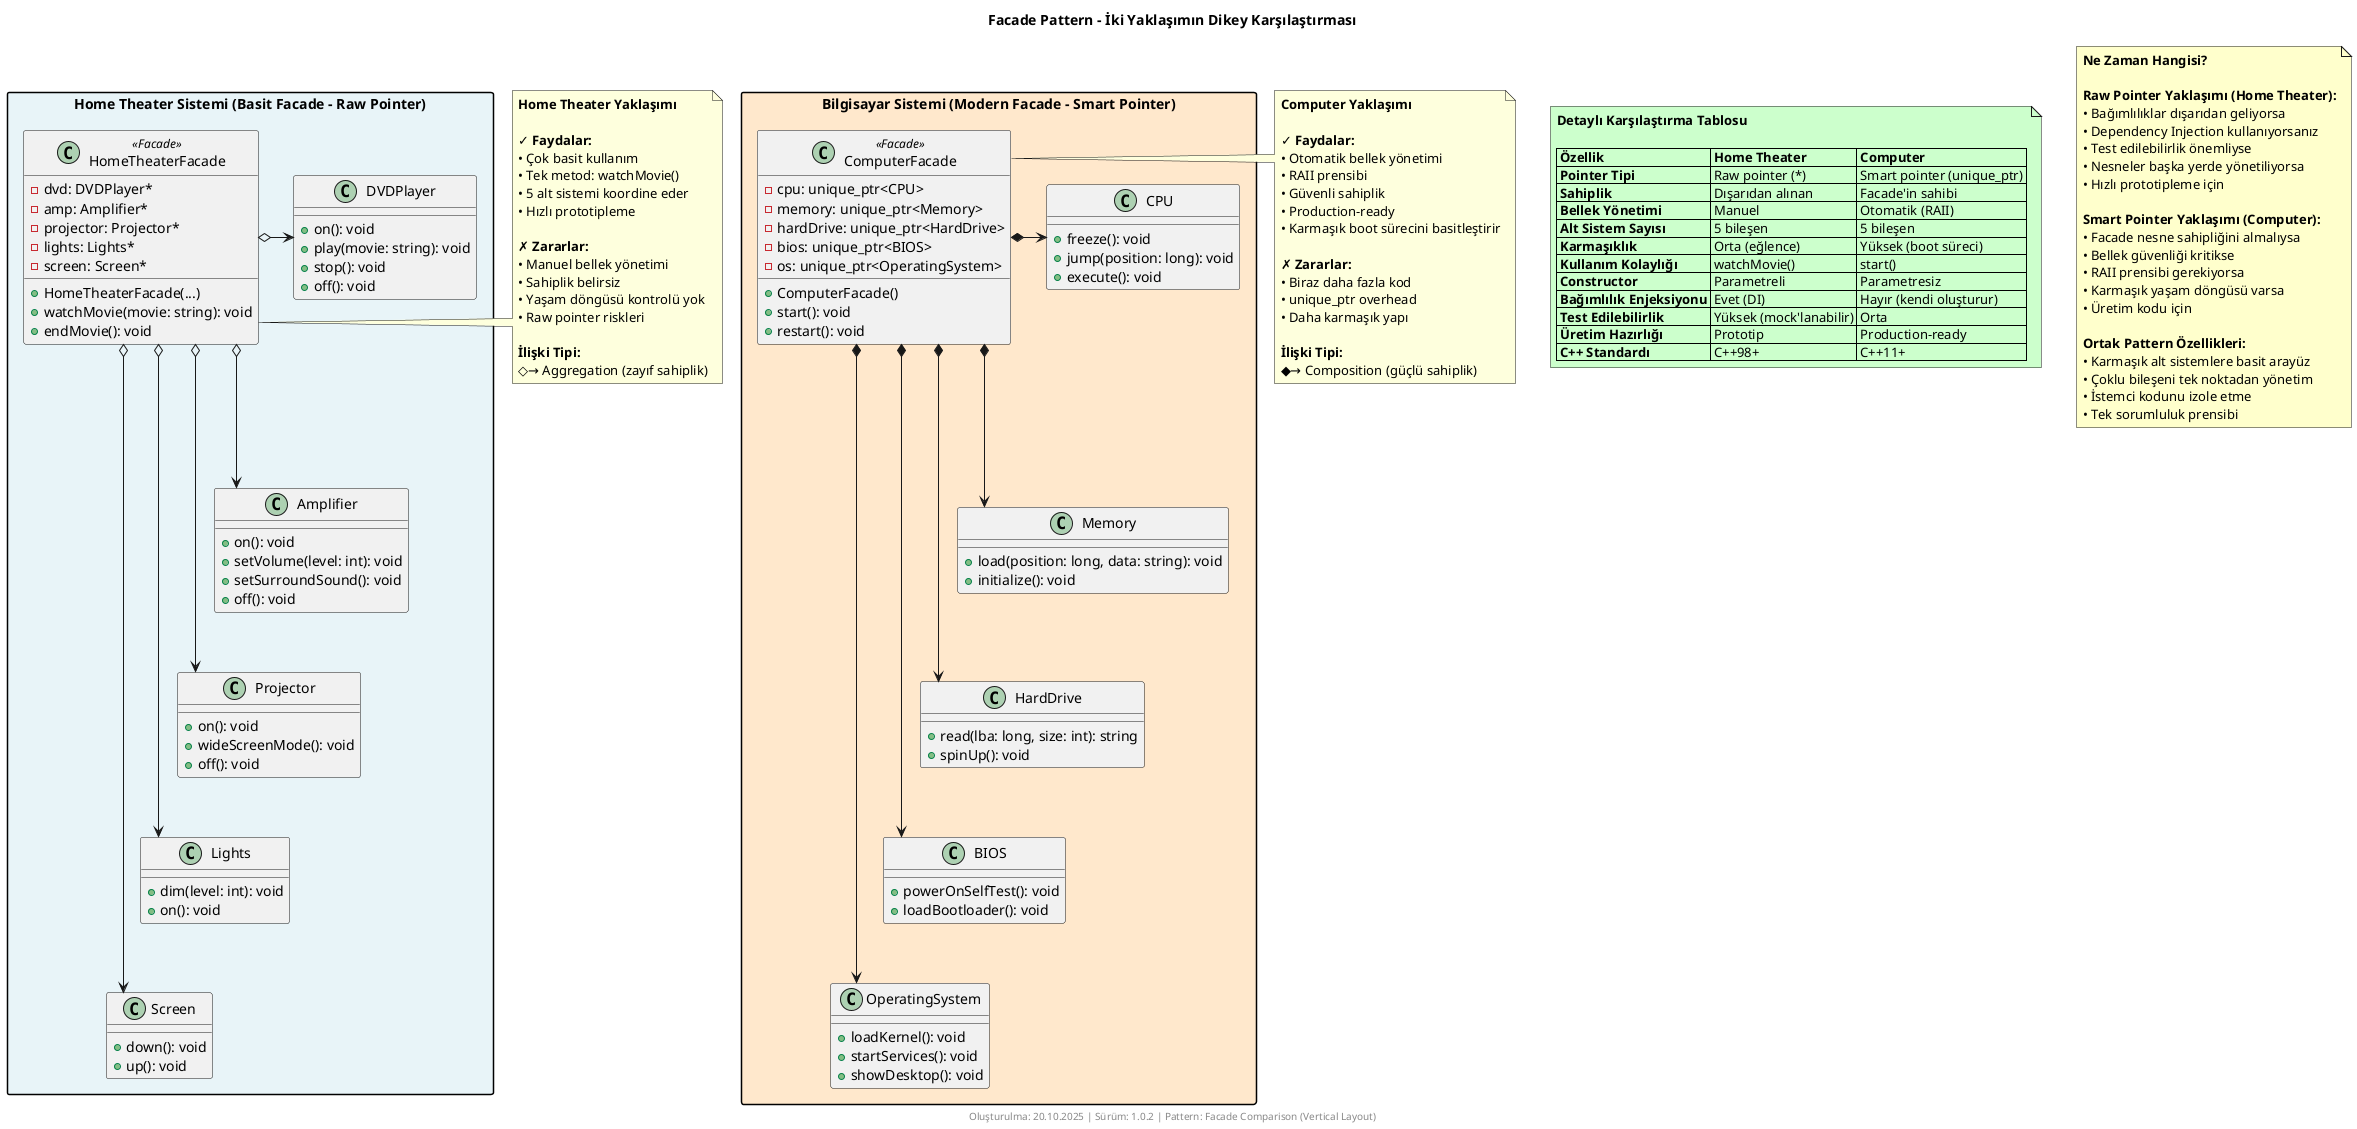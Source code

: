 @startuml facade-pattern-comparison-vertical
/'
 * @file facade-pattern-comparison-vertical.puml
 * @brief İki farklı Facade Pattern uygulamasının dikey karşılaştırmalı class diyagramı
 * @author AI Assistant
 * @date 20.10.2025
 * @version 1.0.2
 * 
 * @description Bu diyagram Home Theater ve Computer Facade uygulamalarını
 *              alt alta göstererek Facade Pattern'in farklı kullanım
 *              senaryolarını karşılaştırır
 '/

title Facade Pattern - İki Yaklaşımın Dikey Karşılaştırması

skinparam packageStyle rectangle
skinparam shadowing false
skinparam linetype ortho

' ============================================
' ÜST KISIM - HOME THEATER FACADE
' ============================================

package "Home Theater Sistemi (Basit Facade - Raw Pointer)" #E8F4F8 {
    
    class HomeTheaterFacade <<Facade>> {
        -dvd: DVDPlayer*
        -amp: Amplifier*
        -projector: Projector*
        -lights: Lights*
        -screen: Screen*
        __
        +HomeTheaterFacade(...)
        +watchMovie(movie: string): void
        +endMovie(): void
    }
    
    class DVDPlayer {
        +on(): void
        +play(movie: string): void
        +stop(): void
        +off(): void
    }
    
    class Amplifier {
        +on(): void
        +setVolume(level: int): void
        +setSurroundSound(): void
        +off(): void
    }
    
    class Projector {
        +on(): void
        +wideScreenMode(): void
        +off(): void
    }
    
    class Lights {
        +dim(level: int): void
        +on(): void
    }
    
    class Screen {
        +down(): void
        +up(): void
    }
    
    ' İlişkiler - yatay düzenleme
    HomeTheaterFacade o-right-> DVDPlayer
    HomeTheaterFacade o-right-> Amplifier
    HomeTheaterFacade o-right-> Projector
    HomeTheaterFacade o-right-> Lights
    HomeTheaterFacade o-right-> Screen
    
    DVDPlayer -[hidden]down- Amplifier
    Amplifier -[hidden]down- Projector
    Projector -[hidden]down- Lights
    Lights -[hidden]down- Screen
}

note right of HomeTheaterFacade
    **Home Theater Yaklaşımı**
    
    **✓ Faydalar:**
    • Çok basit kullanım
    • Tek metod: watchMovie()
    • 5 alt sistemi koordine eder
    • Hızlı prototipleme
    
    **✗ Zararlar:**
    • Manuel bellek yönetimi
    • Sahiplik belirsiz
    • Yaşam döngüsü kontrolü yok
    • Raw pointer riskleri
    
    **İlişki Tipi:**
    ◇→ Aggregation (zayıf sahiplik)
end note

' ============================================
' ALT KISIM - COMPUTER FACADE
' ============================================

package "Bilgisayar Sistemi (Modern Facade - Smart Pointer)" #FFE8CC {
    
    class ComputerFacade <<Facade>> {
        -cpu: unique_ptr<CPU>
        -memory: unique_ptr<Memory>
        -hardDrive: unique_ptr<HardDrive>
        -bios: unique_ptr<BIOS>
        -os: unique_ptr<OperatingSystem>
        __
        +ComputerFacade()
        +start(): void
        +restart(): void
    }
    
    class CPU {
        +freeze(): void
        +jump(position: long): void
        +execute(): void
    }
    
    class Memory {
        +load(position: long, data: string): void
        +initialize(): void
    }
    
    class HardDrive {
        +read(lba: long, size: int): string
        +spinUp(): void
    }
    
    class BIOS {
        +powerOnSelfTest(): void
        +loadBootloader(): void
    }
    
    class OperatingSystem {
        +loadKernel(): void
        +startServices(): void
        +showDesktop(): void
    }
    
    ' İlişkiler - yatay düzenleme
    ComputerFacade *-right-> CPU
    ComputerFacade *-right-> Memory
    ComputerFacade *-right-> HardDrive
    ComputerFacade *-right-> BIOS
    ComputerFacade *-right-> OperatingSystem
    
    CPU -[hidden]down- Memory
    Memory -[hidden]down- HardDrive
    HardDrive -[hidden]down- BIOS
    BIOS -[hidden]down- OperatingSystem
}

note right of ComputerFacade
    **Computer Yaklaşımı**
    
    **✓ Faydalar:**
    • Otomatik bellek yönetimi
    • RAII prensibi
    • Güvenli sahiplik
    • Production-ready
    • Karmaşık boot sürecini basitleştirir
    
    **✗ Zararlar:**
    • Biraz daha fazla kod
    • unique_ptr overhead
    • Daha karmaşık yapı
    
    **İlişki Tipi:**
    ◆→ Composition (güçlü sahiplik)
end note

' ============================================
' KARŞILAŞTIRMA TABLOLARI - ALT KISIM
' ============================================

note as ComparisonTable #CCFFCC
    **Detaylı Karşılaştırma Tablosu**
    
    |= Özellik |= Home Theater |= Computer |
    | **Pointer Tipi** | Raw pointer (*) | Smart pointer (unique_ptr) |
    | **Sahiplik** | Dışarıdan alınan | Facade'in sahibi |
    | **Bellek Yönetimi** | Manuel | Otomatik (RAII) |
    | **Alt Sistem Sayısı** | 5 bileşen | 5 bileşen |
    | **Karmaşıklık** | Orta (eğlence) | Yüksek (boot süreci) |
    | **Kullanım Kolaylığı** | watchMovie() | start() |
    | **Constructor** | Parametreli | Parametresiz |
    | **Bağımlılık Enjeksiyonu** | Evet (DI) | Hayır (kendi oluşturur) |
    | **Test Edilebilirlik** | Yüksek (mock'lanabilir) | Orta |
    | **Üretim Hazırlığı** | Prototip | Production-ready |
    | **C++ Standardı** | C++98+ | C++11+ |
end note

note as DecisionGuide #FFFFCC
    **Ne Zaman Hangisi?**
    
    **Raw Pointer Yaklaşımı (Home Theater):**
    • Bağımlılıklar dışarıdan geliyorsa
    • Dependency Injection kullanıyorsanız
    • Test edilebilirlik önemliyse
    • Nesneler başka yerde yönetiliyorsa
    • Hızlı prototipleme için
    
    **Smart Pointer Yaklaşımı (Computer):**
    • Facade nesne sahipliğini almalıysa
    • Bellek güvenliği kritikse
    • RAII prensibi gerekiyorsa
    • Karmaşık yaşam döngüsü varsa
    • Üretim kodu için
    
    **Ortak Pattern Özellikleri:**
    • Karmaşık alt sistemlere basit arayüz
    • Çoklu bileşeni tek noktadan yönetim
    • İstemci kodunu izole etme
    • Tek sorumluluk prensibi
end note

' Tabloları yan yana yerleştir
ComparisonTable -[hidden]right- DecisionGuide

footer Oluşturulma: 20.10.2025 | Sürüm: 1.0.2 | Pattern: Facade Comparison (Vertical Layout)

@enduml
